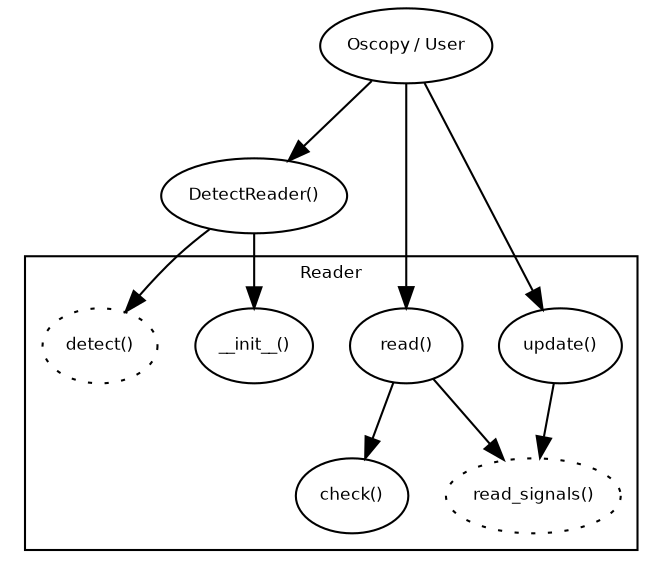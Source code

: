 digraph readers {
	node [fontname="Helvetica",fontsize=8] ;
	rankdir=TB;
	User [label="Oscopy / User"]
	DetectReader [label="DetectReader()"]
	subgraph cluster0 {
		fontname="Helvetica";
		fontsize=8 ;
		label="Reader"
		init [label="__init__()"]
		detect [label="detect()",style=dotted]
		read_sigs [label="read_signals()",style=dotted]
		read [label="read()"]
		update [label="update()"]
		check [label="check()"]
		}
	User -> read -> read_sigs
	User -> update -> read_sigs
	User -> DetectReader -> detect
	DetectReader -> init
	read -> check
}